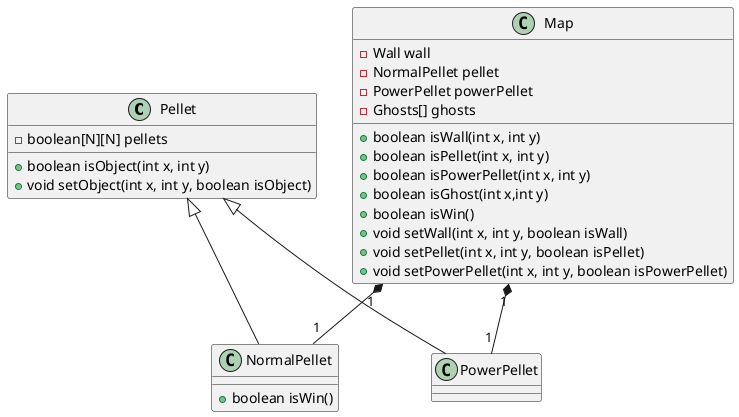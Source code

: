 @startuml
Pellet <|-- NormalPellet
Pellet <|-- PowerPellet
Map "1"*--"1" NormalPellet
Map "1"*--"1" PowerPellet

class Pellet {
    - boolean[N][N] pellets
    + boolean isObject(int x, int y)
    + void setObject(int x, int y, boolean isObject)
}


class NormalPellet{
    +boolean isWin()
}

class PowerPellet{
}

class Map{
    -Wall wall
    -NormalPellet pellet
    -PowerPellet powerPellet
    -Ghosts[] ghosts
    +boolean isWall(int x, int y)
    +boolean isPellet(int x, int y)
    +boolean isPowerPellet(int x, int y)
    +boolean isGhost(int x,int y)
    +boolean isWin()
    +void setWall(int x, int y, boolean isWall)
    +void setPellet(int x, int y, boolean isPellet)
    +void setPowerPellet(int x, int y, boolean isPowerPellet)

}
@enduml